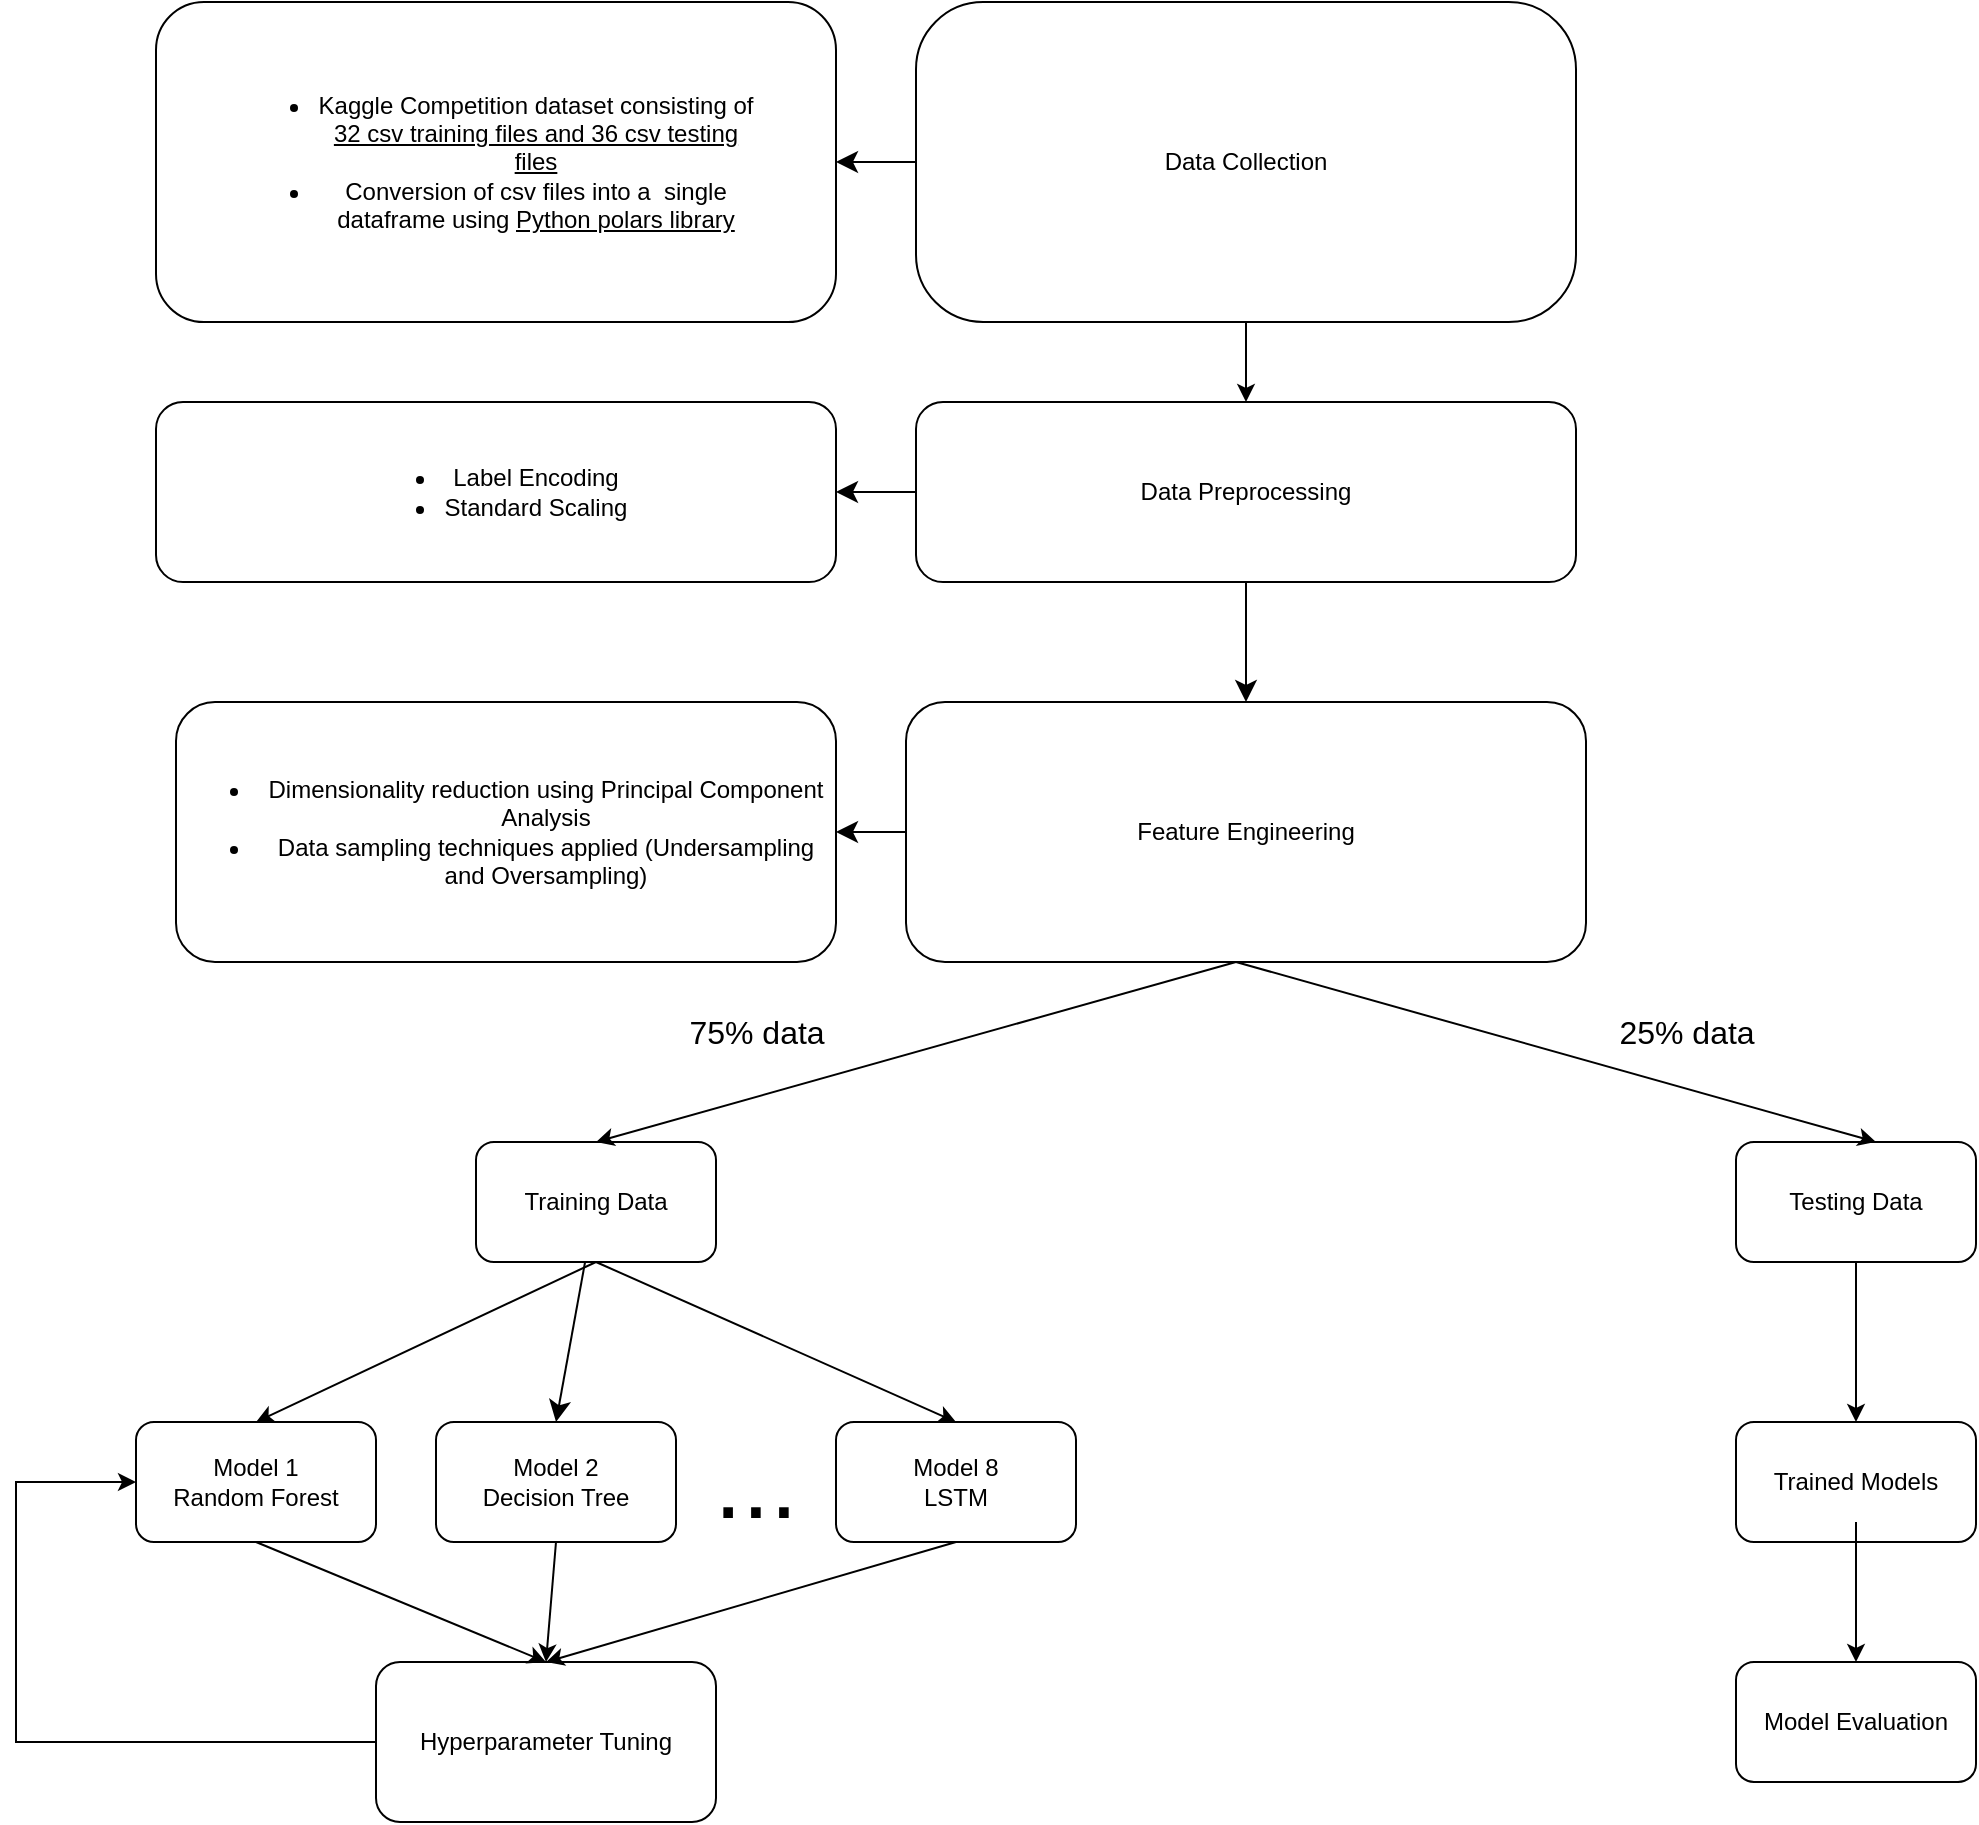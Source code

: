 <mxfile version="24.0.8" type="device">
  <diagram name="Page-1" id="xE6QvkPt3xnHSawGOFtM">
    <mxGraphModel dx="2216" dy="1863" grid="1" gridSize="10" guides="1" tooltips="1" connect="1" arrows="1" fold="1" page="1" pageScale="1" pageWidth="850" pageHeight="1100" math="0" shadow="0">
      <root>
        <mxCell id="0" />
        <mxCell id="1" parent="0" />
        <mxCell id="9Sfzev90A-8rDPxd5bun-11" value="" style="edgeStyle=none;curved=1;rounded=0;orthogonalLoop=1;jettySize=auto;html=1;fontSize=12;startSize=8;endSize=8;" edge="1" parent="1" source="58v3_rjF3l46maqcKY1N-1" target="9Sfzev90A-8rDPxd5bun-10">
          <mxGeometry relative="1" as="geometry" />
        </mxCell>
        <mxCell id="58v3_rjF3l46maqcKY1N-1" value="&lt;div&gt;Data Collection&lt;/div&gt;" style="rounded=1;whiteSpace=wrap;html=1;arcSize=21;" parent="1" vertex="1">
          <mxGeometry x="-40" y="-210" width="330" height="160" as="geometry" />
        </mxCell>
        <mxCell id="9Sfzev90A-8rDPxd5bun-17" value="" style="edgeStyle=none;curved=1;rounded=0;orthogonalLoop=1;jettySize=auto;html=1;fontSize=12;startSize=8;endSize=8;" edge="1" parent="1" source="58v3_rjF3l46maqcKY1N-6" target="9Sfzev90A-8rDPxd5bun-15">
          <mxGeometry relative="1" as="geometry" />
        </mxCell>
        <mxCell id="58v3_rjF3l46maqcKY1N-6" value="&lt;div&gt;Feature Engineering&lt;/div&gt;" style="rounded=1;whiteSpace=wrap;html=1;" parent="1" vertex="1">
          <mxGeometry x="-45" y="140" width="340" height="130" as="geometry" />
        </mxCell>
        <mxCell id="58v3_rjF3l46maqcKY1N-9" value="&lt;div&gt;Model 1&lt;/div&gt;&lt;div&gt;&lt;span style=&quot;white-space: pre;&quot;&gt;Random Forest&lt;/span&gt;&lt;/div&gt;" style="whiteSpace=wrap;html=1;rounded=1;" parent="1" vertex="1">
          <mxGeometry x="-430" y="500" width="120" height="60" as="geometry" />
        </mxCell>
        <mxCell id="58v3_rjF3l46maqcKY1N-11" value="&lt;div&gt;Model 2&lt;/div&gt;&lt;div&gt;Decision Tree&lt;br&gt;&lt;/div&gt;" style="rounded=1;whiteSpace=wrap;html=1;" parent="1" vertex="1">
          <mxGeometry x="-280" y="500" width="120" height="60" as="geometry" />
        </mxCell>
        <mxCell id="58v3_rjF3l46maqcKY1N-13" value="" style="endArrow=classic;html=1;rounded=0;entryX=0.5;entryY=0;entryDx=0;entryDy=0;exitX=0.5;exitY=1;exitDx=0;exitDy=0;" parent="1" source="58v3_rjF3l46maqcKY1N-23" target="58v3_rjF3l46maqcKY1N-9" edge="1">
          <mxGeometry width="50" height="50" relative="1" as="geometry">
            <mxPoint x="-300" y="410" as="sourcePoint" />
            <mxPoint x="-240" y="510" as="targetPoint" />
          </mxGeometry>
        </mxCell>
        <mxCell id="58v3_rjF3l46maqcKY1N-14" value="&lt;div&gt;Model 8&lt;/div&gt;&lt;div&gt;LSTM&lt;br&gt;&lt;/div&gt;" style="rounded=1;whiteSpace=wrap;html=1;" parent="1" vertex="1">
          <mxGeometry x="-80" y="500" width="120" height="60" as="geometry" />
        </mxCell>
        <mxCell id="58v3_rjF3l46maqcKY1N-17" value="" style="endArrow=classic;html=1;rounded=0;entryX=0.5;entryY=0;entryDx=0;entryDy=0;" parent="1" target="58v3_rjF3l46maqcKY1N-14" edge="1">
          <mxGeometry width="50" height="50" relative="1" as="geometry">
            <mxPoint x="-200" y="420" as="sourcePoint" />
            <mxPoint x="-240" y="510" as="targetPoint" />
          </mxGeometry>
        </mxCell>
        <mxCell id="58v3_rjF3l46maqcKY1N-18" value="&lt;font style=&quot;font-size: 50px;&quot;&gt;...&lt;/font&gt;" style="text;html=1;align=center;verticalAlign=middle;whiteSpace=wrap;rounded=0;" parent="1" vertex="1">
          <mxGeometry x="-150" y="500" width="60" height="60" as="geometry" />
        </mxCell>
        <mxCell id="58v3_rjF3l46maqcKY1N-19" value="Trained Models" style="rounded=1;whiteSpace=wrap;html=1;" parent="1" vertex="1">
          <mxGeometry x="370" y="500" width="120" height="60" as="geometry" />
        </mxCell>
        <mxCell id="58v3_rjF3l46maqcKY1N-21" value="" style="endArrow=classic;html=1;rounded=0;entryX=0.5;entryY=0;entryDx=0;entryDy=0;" parent="1" target="58v3_rjF3l46maqcKY1N-19" edge="1">
          <mxGeometry width="50" height="50" relative="1" as="geometry">
            <mxPoint x="430" y="420" as="sourcePoint" />
            <mxPoint x="480" y="370" as="targetPoint" />
          </mxGeometry>
        </mxCell>
        <mxCell id="58v3_rjF3l46maqcKY1N-23" value="Training Data" style="rounded=1;whiteSpace=wrap;html=1;" parent="1" vertex="1">
          <mxGeometry x="-260" y="360" width="120" height="60" as="geometry" />
        </mxCell>
        <mxCell id="58v3_rjF3l46maqcKY1N-24" value="Testing Data" style="rounded=1;whiteSpace=wrap;html=1;" parent="1" vertex="1">
          <mxGeometry x="370" y="360" width="120" height="60" as="geometry" />
        </mxCell>
        <mxCell id="58v3_rjF3l46maqcKY1N-25" value="" style="endArrow=classic;html=1;rounded=0;" parent="1" edge="1">
          <mxGeometry width="50" height="50" relative="1" as="geometry">
            <mxPoint x="120" y="270" as="sourcePoint" />
            <mxPoint x="-200" y="360" as="targetPoint" />
          </mxGeometry>
        </mxCell>
        <mxCell id="58v3_rjF3l46maqcKY1N-26" value="" style="endArrow=classic;html=1;rounded=0;" parent="1" edge="1">
          <mxGeometry width="50" height="50" relative="1" as="geometry">
            <mxPoint x="120" y="270" as="sourcePoint" />
            <mxPoint x="440" y="360" as="targetPoint" />
          </mxGeometry>
        </mxCell>
        <mxCell id="58v3_rjF3l46maqcKY1N-27" value="Hyperparameter Tuning" style="rounded=1;whiteSpace=wrap;html=1;" parent="1" vertex="1">
          <mxGeometry x="-310" y="620" width="170" height="80" as="geometry" />
        </mxCell>
        <mxCell id="58v3_rjF3l46maqcKY1N-28" value="" style="endArrow=classic;html=1;rounded=0;entryX=0.5;entryY=0;entryDx=0;entryDy=0;" parent="1" edge="1">
          <mxGeometry width="50" height="50" relative="1" as="geometry">
            <mxPoint x="-220" y="560" as="sourcePoint" />
            <mxPoint x="-225" y="620" as="targetPoint" />
          </mxGeometry>
        </mxCell>
        <mxCell id="58v3_rjF3l46maqcKY1N-31" value="" style="endArrow=classic;html=1;rounded=0;entryX=0.5;entryY=0;entryDx=0;entryDy=0;exitX=0.5;exitY=1;exitDx=0;exitDy=0;" parent="1" source="58v3_rjF3l46maqcKY1N-9" edge="1">
          <mxGeometry width="50" height="50" relative="1" as="geometry">
            <mxPoint x="-370" y="570" as="sourcePoint" />
            <mxPoint x="-225" y="620" as="targetPoint" />
          </mxGeometry>
        </mxCell>
        <mxCell id="58v3_rjF3l46maqcKY1N-32" value="" style="endArrow=classic;html=1;rounded=0;entryX=0.5;entryY=0;entryDx=0;entryDy=0;" parent="1" edge="1">
          <mxGeometry width="50" height="50" relative="1" as="geometry">
            <mxPoint x="-20" y="560" as="sourcePoint" />
            <mxPoint x="-225" y="620" as="targetPoint" />
          </mxGeometry>
        </mxCell>
        <mxCell id="58v3_rjF3l46maqcKY1N-33" value="" style="endArrow=classic;html=1;rounded=0;entryX=0;entryY=0.5;entryDx=0;entryDy=0;exitX=0;exitY=0.5;exitDx=0;exitDy=0;" parent="1" target="58v3_rjF3l46maqcKY1N-9" edge="1" source="58v3_rjF3l46maqcKY1N-27">
          <mxGeometry width="50" height="50" relative="1" as="geometry">
            <mxPoint x="-290" y="650" as="sourcePoint" />
            <mxPoint x="-490" y="490" as="targetPoint" />
            <Array as="points">
              <mxPoint x="-440" y="660" />
              <mxPoint x="-470" y="660" />
              <mxPoint x="-490" y="660" />
              <mxPoint x="-490" y="530" />
            </Array>
          </mxGeometry>
        </mxCell>
        <mxCell id="58v3_rjF3l46maqcKY1N-34" value="Model Evaluation" style="rounded=1;whiteSpace=wrap;html=1;" parent="1" vertex="1">
          <mxGeometry x="370" y="620" width="120" height="60" as="geometry" />
        </mxCell>
        <mxCell id="58v3_rjF3l46maqcKY1N-35" value="" style="endArrow=classic;html=1;rounded=0;entryX=0.5;entryY=0;entryDx=0;entryDy=0;" parent="1" target="58v3_rjF3l46maqcKY1N-34" edge="1">
          <mxGeometry width="50" height="50" relative="1" as="geometry">
            <mxPoint x="430" y="550" as="sourcePoint" />
            <mxPoint x="480" y="500" as="targetPoint" />
          </mxGeometry>
        </mxCell>
        <mxCell id="9Sfzev90A-8rDPxd5bun-4" value="" style="endArrow=classic;html=1;rounded=0;exitX=0.5;exitY=1;exitDx=0;exitDy=0;" edge="1" parent="1" source="58v3_rjF3l46maqcKY1N-1" target="58v3_rjF3l46maqcKY1N-4">
          <mxGeometry width="50" height="50" relative="1" as="geometry">
            <mxPoint x="390" y="50" as="sourcePoint" />
            <mxPoint x="390" y="140" as="targetPoint" />
            <Array as="points" />
          </mxGeometry>
        </mxCell>
        <mxCell id="9Sfzev90A-8rDPxd5bun-6" style="edgeStyle=none;curved=1;rounded=0;orthogonalLoop=1;jettySize=auto;html=1;entryX=0.5;entryY=0;entryDx=0;entryDy=0;fontSize=12;startSize=8;endSize=8;" edge="1" parent="1" source="58v3_rjF3l46maqcKY1N-4" target="58v3_rjF3l46maqcKY1N-6">
          <mxGeometry relative="1" as="geometry" />
        </mxCell>
        <mxCell id="9Sfzev90A-8rDPxd5bun-16" value="" style="edgeStyle=none;curved=1;rounded=0;orthogonalLoop=1;jettySize=auto;html=1;fontSize=12;startSize=8;endSize=8;" edge="1" parent="1" source="58v3_rjF3l46maqcKY1N-4" target="9Sfzev90A-8rDPxd5bun-13">
          <mxGeometry relative="1" as="geometry" />
        </mxCell>
        <mxCell id="58v3_rjF3l46maqcKY1N-4" value="&lt;div&gt;Data Preprocessing&lt;/div&gt;" style="rounded=1;whiteSpace=wrap;html=1;" parent="1" vertex="1">
          <mxGeometry x="-40" y="-10" width="330" height="90" as="geometry" />
        </mxCell>
        <mxCell id="9Sfzev90A-8rDPxd5bun-7" value="&lt;div&gt;75% data&lt;/div&gt;" style="text;html=1;align=center;verticalAlign=middle;resizable=0;points=[];autosize=1;strokeColor=none;fillColor=none;fontSize=16;" vertex="1" parent="1">
          <mxGeometry x="-165" y="290" width="90" height="30" as="geometry" />
        </mxCell>
        <mxCell id="9Sfzev90A-8rDPxd5bun-8" value="&lt;div&gt;25% data&lt;/div&gt;" style="text;html=1;align=center;verticalAlign=middle;resizable=0;points=[];autosize=1;strokeColor=none;fillColor=none;fontSize=16;" vertex="1" parent="1">
          <mxGeometry x="300" y="290" width="90" height="30" as="geometry" />
        </mxCell>
        <mxCell id="9Sfzev90A-8rDPxd5bun-9" style="edgeStyle=none;curved=1;rounded=0;orthogonalLoop=1;jettySize=auto;html=1;fontSize=12;startSize=8;endSize=8;entryX=0.5;entryY=0;entryDx=0;entryDy=0;" edge="1" parent="1" source="58v3_rjF3l46maqcKY1N-23" target="58v3_rjF3l46maqcKY1N-11">
          <mxGeometry relative="1" as="geometry">
            <mxPoint x="-210" y="540" as="targetPoint" />
          </mxGeometry>
        </mxCell>
        <mxCell id="9Sfzev90A-8rDPxd5bun-10" value="&lt;blockquote&gt;&lt;ul&gt;&lt;li&gt;Kaggle Competition dataset consisting of &lt;u&gt;32 csv training files and 36 csv testing files&lt;/u&gt;&lt;/li&gt;&lt;li&gt;Conversion of csv files into a&amp;nbsp; single dataframe using &lt;u&gt;Python polars library&lt;/u&gt;&lt;/li&gt;&lt;/ul&gt;&lt;/blockquote&gt;" style="rounded=1;whiteSpace=wrap;html=1;" vertex="1" parent="1">
          <mxGeometry x="-420" y="-210" width="340" height="160" as="geometry" />
        </mxCell>
        <mxCell id="9Sfzev90A-8rDPxd5bun-13" value="&lt;ul&gt;&lt;li&gt;Label Encoding&lt;/li&gt;&lt;li&gt;Standard Scaling&lt;br&gt;&lt;/li&gt;&lt;/ul&gt;" style="rounded=1;whiteSpace=wrap;html=1;" vertex="1" parent="1">
          <mxGeometry x="-420" y="-10" width="340" height="90" as="geometry" />
        </mxCell>
        <mxCell id="9Sfzev90A-8rDPxd5bun-15" value="&lt;ul&gt;&lt;li&gt;Dimensionality reduction using Principal Component Analysis&lt;/li&gt;&lt;li&gt;Data sampling techniques applied (Undersampling and Oversampling)&lt;br&gt;&lt;/li&gt;&lt;/ul&gt;" style="rounded=1;whiteSpace=wrap;html=1;" vertex="1" parent="1">
          <mxGeometry x="-410" y="140" width="330" height="130" as="geometry" />
        </mxCell>
      </root>
    </mxGraphModel>
  </diagram>
</mxfile>
